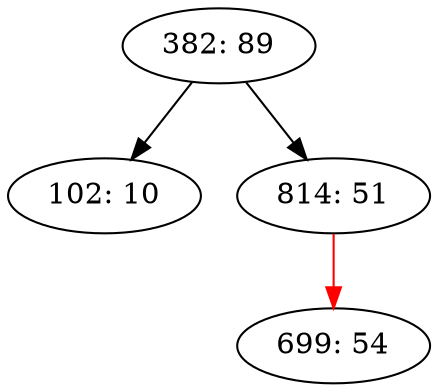 digraph LLRB {
"382: 89";
"382: 89" -> "102: 10";
"102: 10";
"382: 89" -> "814: 51";
"814: 51";
"814: 51" -> "699: 54"[color = red ];
"699: 54";
}

